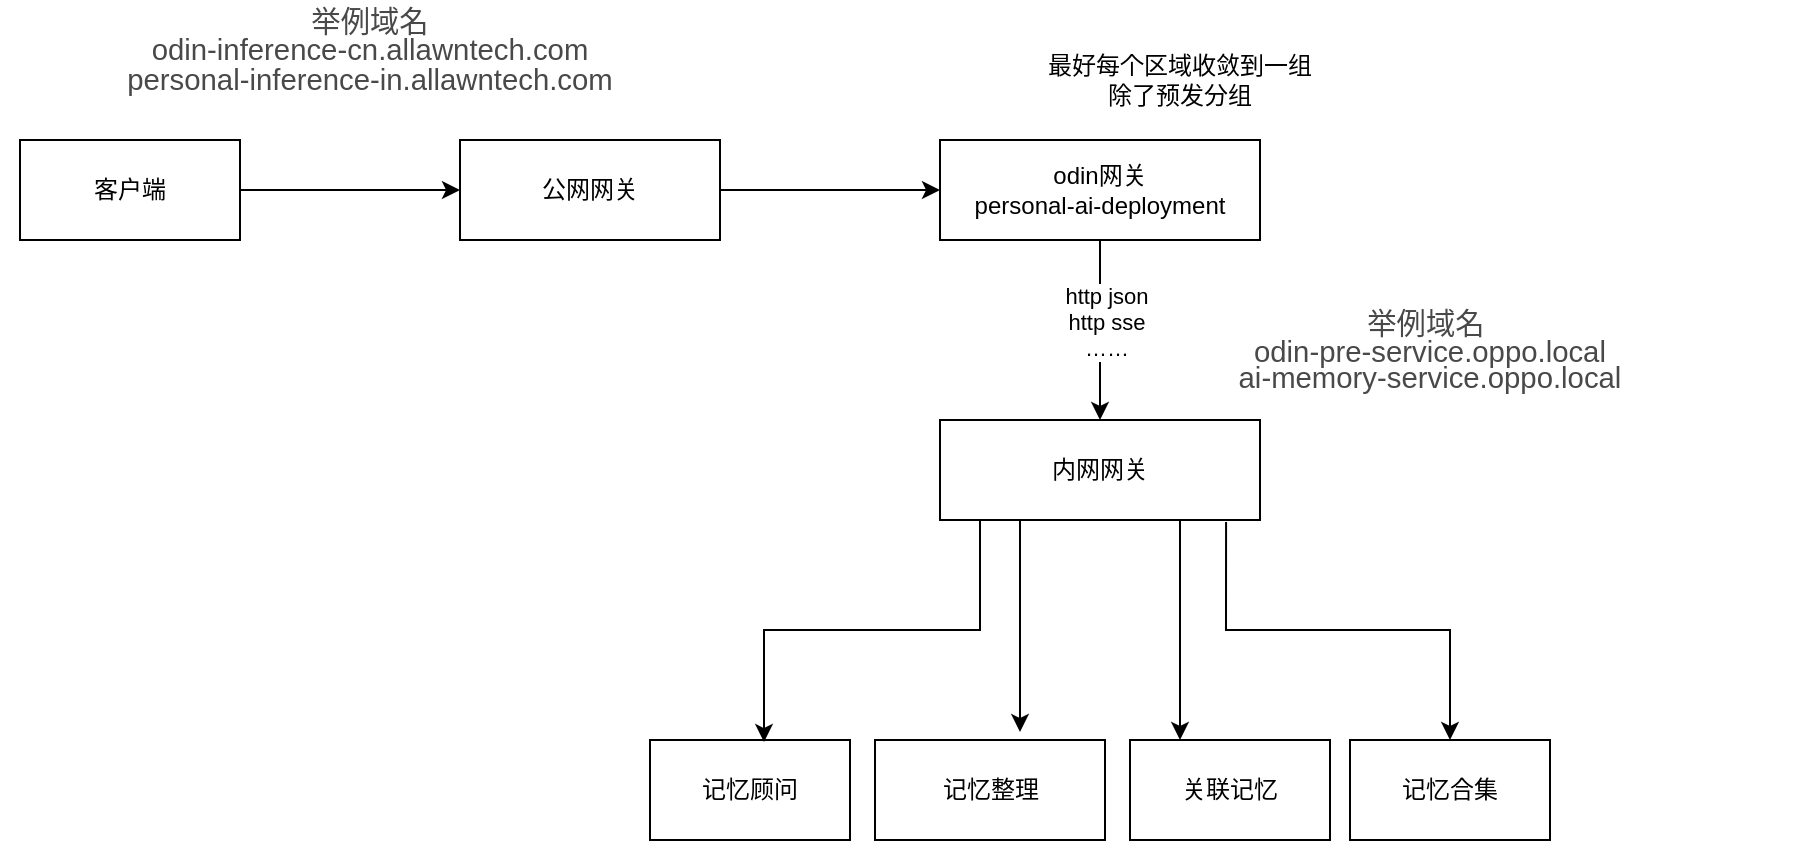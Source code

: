 <mxfile version="26.2.13">
  <diagram name="第 1 页" id="0SoZTpLjDrWjceOngaXI">
    <mxGraphModel dx="2255" dy="769" grid="1" gridSize="10" guides="1" tooltips="1" connect="1" arrows="1" fold="1" page="1" pageScale="1" pageWidth="827" pageHeight="1169" math="0" shadow="0">
      <root>
        <mxCell id="0" />
        <mxCell id="1" parent="0" />
        <mxCell id="maV9hu9B-Oq1pYv03Z-j-4" style="edgeStyle=orthogonalEdgeStyle;rounded=0;orthogonalLoop=1;jettySize=auto;html=1;exitX=1;exitY=0.5;exitDx=0;exitDy=0;entryX=0;entryY=0.5;entryDx=0;entryDy=0;" edge="1" parent="1" source="maV9hu9B-Oq1pYv03Z-j-2" target="maV9hu9B-Oq1pYv03Z-j-3">
          <mxGeometry relative="1" as="geometry" />
        </mxCell>
        <mxCell id="maV9hu9B-Oq1pYv03Z-j-2" value="客户端" style="rounded=0;whiteSpace=wrap;html=1;" vertex="1" parent="1">
          <mxGeometry x="-240" y="190" width="110" height="50" as="geometry" />
        </mxCell>
        <mxCell id="maV9hu9B-Oq1pYv03Z-j-6" style="edgeStyle=orthogonalEdgeStyle;rounded=0;orthogonalLoop=1;jettySize=auto;html=1;exitX=1;exitY=0.5;exitDx=0;exitDy=0;" edge="1" parent="1" source="maV9hu9B-Oq1pYv03Z-j-3" target="maV9hu9B-Oq1pYv03Z-j-5">
          <mxGeometry relative="1" as="geometry" />
        </mxCell>
        <mxCell id="maV9hu9B-Oq1pYv03Z-j-3" value="公网网关" style="rounded=0;whiteSpace=wrap;html=1;" vertex="1" parent="1">
          <mxGeometry x="-20" y="190" width="130" height="50" as="geometry" />
        </mxCell>
        <mxCell id="maV9hu9B-Oq1pYv03Z-j-8" style="edgeStyle=orthogonalEdgeStyle;rounded=0;orthogonalLoop=1;jettySize=auto;html=1;exitX=0.5;exitY=1;exitDx=0;exitDy=0;entryX=0.5;entryY=0;entryDx=0;entryDy=0;" edge="1" parent="1" source="maV9hu9B-Oq1pYv03Z-j-5" target="maV9hu9B-Oq1pYv03Z-j-7">
          <mxGeometry relative="1" as="geometry" />
        </mxCell>
        <mxCell id="maV9hu9B-Oq1pYv03Z-j-9" value="http json&lt;br&gt;http sse&lt;br&gt;……" style="edgeLabel;html=1;align=center;verticalAlign=middle;resizable=0;points=[];" vertex="1" connectable="0" parent="maV9hu9B-Oq1pYv03Z-j-8">
          <mxGeometry x="-0.1" y="3" relative="1" as="geometry">
            <mxPoint as="offset" />
          </mxGeometry>
        </mxCell>
        <mxCell id="maV9hu9B-Oq1pYv03Z-j-5" value="odin网关&lt;br&gt;personal-ai-deployment" style="rounded=0;whiteSpace=wrap;html=1;" vertex="1" parent="1">
          <mxGeometry x="220" y="190" width="160" height="50" as="geometry" />
        </mxCell>
        <mxCell id="maV9hu9B-Oq1pYv03Z-j-19" style="edgeStyle=orthogonalEdgeStyle;rounded=0;orthogonalLoop=1;jettySize=auto;html=1;exitX=0.75;exitY=1;exitDx=0;exitDy=0;entryX=0.25;entryY=0;entryDx=0;entryDy=0;" edge="1" parent="1" source="maV9hu9B-Oq1pYv03Z-j-7" target="maV9hu9B-Oq1pYv03Z-j-12">
          <mxGeometry relative="1" as="geometry" />
        </mxCell>
        <mxCell id="maV9hu9B-Oq1pYv03Z-j-20" style="edgeStyle=orthogonalEdgeStyle;rounded=0;orthogonalLoop=1;jettySize=auto;html=1;exitX=0.894;exitY=1.02;exitDx=0;exitDy=0;entryX=0.5;entryY=0;entryDx=0;entryDy=0;exitPerimeter=0;" edge="1" parent="1" source="maV9hu9B-Oq1pYv03Z-j-7" target="maV9hu9B-Oq1pYv03Z-j-13">
          <mxGeometry relative="1" as="geometry" />
        </mxCell>
        <mxCell id="maV9hu9B-Oq1pYv03Z-j-7" value="内网网关" style="rounded=0;whiteSpace=wrap;html=1;" vertex="1" parent="1">
          <mxGeometry x="220" y="330" width="160" height="50" as="geometry" />
        </mxCell>
        <mxCell id="maV9hu9B-Oq1pYv03Z-j-10" value="记忆顾问" style="rounded=0;whiteSpace=wrap;html=1;" vertex="1" parent="1">
          <mxGeometry x="75" y="490" width="100" height="50" as="geometry" />
        </mxCell>
        <mxCell id="maV9hu9B-Oq1pYv03Z-j-11" value="记忆整理" style="rounded=0;whiteSpace=wrap;html=1;" vertex="1" parent="1">
          <mxGeometry x="187.5" y="490" width="115" height="50" as="geometry" />
        </mxCell>
        <mxCell id="maV9hu9B-Oq1pYv03Z-j-12" value="关联记忆" style="rounded=0;whiteSpace=wrap;html=1;" vertex="1" parent="1">
          <mxGeometry x="315" y="490" width="100" height="50" as="geometry" />
        </mxCell>
        <mxCell id="maV9hu9B-Oq1pYv03Z-j-13" value="记忆合集" style="rounded=0;whiteSpace=wrap;html=1;" vertex="1" parent="1">
          <mxGeometry x="425" y="490" width="100" height="50" as="geometry" />
        </mxCell>
        <mxCell id="maV9hu9B-Oq1pYv03Z-j-14" value="&lt;span data-copy-origin=&quot;https://odocs.myoas.com&quot; data-docs-delta=&quot;[[20,&amp;quot;odin-inference-cn.allawntech.com&amp;quot;]]&quot;&gt;&lt;p style=&quot;line-height: 100%;margin-bottom: 0pt;margin-top: 0pt;font-size: 11pt;color: #494949;&quot; class=&quot;ql-direction-ltr&quot;&gt;&lt;span data-comment-guid=&quot;comment-kPgM4mOFd5TCmoWD&quot; class=&quot;ql-author-7945 ql-commented ql-commented-background&quot;&gt;举例域名 &lt;br&gt;odin-inference-cn.allawntech.com&lt;br&gt;&lt;span data-copy-origin=&quot;https://odocs.myoas.com&quot; data-docs-delta=&quot;[[20,&amp;quot;personal-inference-in.allawntech.com&amp;quot;]]&quot;&gt;&lt;/span&gt;&lt;/span&gt;&lt;/p&gt;&lt;p style=&quot;line-height: 100%;margin-bottom: 0pt;margin-top: 0pt;font-size: 11pt;color: #494949;&quot; class=&quot;ql-direction-ltr&quot;&gt;&lt;span style=&quot;&quot; class=&quot;ql-author-7945&quot;&gt;personal-inference-in.allawntech.com&lt;/span&gt;&lt;/p&gt;&lt;/span&gt;" style="text;html=1;align=center;verticalAlign=middle;whiteSpace=wrap;rounded=0;" vertex="1" parent="1">
          <mxGeometry x="-250" y="120" width="370" height="50" as="geometry" />
        </mxCell>
        <mxCell id="maV9hu9B-Oq1pYv03Z-j-15" value="&lt;span data-copy-origin=&quot;https://odocs.myoas.com&quot; data-docs-delta=&quot;[[20,&amp;quot;odin-inference-cn.allawntech.com&amp;quot;]]&quot;&gt;&lt;p style=&quot;line-height: 100%;margin-bottom: 0pt;margin-top: 0pt;font-size: 11pt;color: #494949;&quot; class=&quot;ql-direction-ltr&quot;&gt;&lt;span data-comment-guid=&quot;comment-kPgM4mOFd5TCmoWD&quot; class=&quot;ql-author-7945 ql-commented ql-commented-background&quot;&gt;举例域名&amp;nbsp;&lt;br&gt;&lt;span data-copy-origin=&quot;https://odocs.myoas.com&quot; data-docs-delta=&quot;[[20,&amp;quot;odin-pre-service.oppo.local&amp;quot;]]&quot;&gt;&lt;/span&gt;&lt;/span&gt;&lt;/p&gt;&lt;p style=&quot;line-height: 100%; margin-bottom: 0pt; margin-top: 0pt; color: rgb(73, 73, 73);&quot; class=&quot;ql-direction-ltr&quot;&gt;&lt;span style=&quot;&quot; class=&quot;ql-author-7945&quot;&gt;&lt;font color=&quot;#494949&quot;&gt;&lt;span style=&quot;font-size: 11pt;&quot;&gt;odin-pre-service.oppo.local&lt;/span&gt;&lt;/font&gt;&lt;br&gt;&lt;font color=&quot;#494949&quot;&gt;&lt;span style=&quot;font-size: 14.667px;&quot;&gt;ai-memory-service.oppo.local&lt;/span&gt;&lt;/font&gt;&lt;br&gt;&lt;/span&gt;&lt;/p&gt;&lt;/span&gt;" style="text;html=1;align=center;verticalAlign=middle;whiteSpace=wrap;rounded=0;" vertex="1" parent="1">
          <mxGeometry x="280" y="270" width="370" height="50" as="geometry" />
        </mxCell>
        <mxCell id="maV9hu9B-Oq1pYv03Z-j-16" value="最好每个区域收敛到一组&lt;br&gt;除了预发分组" style="text;html=1;align=center;verticalAlign=middle;whiteSpace=wrap;rounded=0;" vertex="1" parent="1">
          <mxGeometry x="265" y="140" width="150" height="40" as="geometry" />
        </mxCell>
        <mxCell id="maV9hu9B-Oq1pYv03Z-j-17" style="edgeStyle=orthogonalEdgeStyle;rounded=0;orthogonalLoop=1;jettySize=auto;html=1;exitX=0.125;exitY=1;exitDx=0;exitDy=0;entryX=0.57;entryY=0.02;entryDx=0;entryDy=0;entryPerimeter=0;exitPerimeter=0;" edge="1" parent="1" source="maV9hu9B-Oq1pYv03Z-j-7" target="maV9hu9B-Oq1pYv03Z-j-10">
          <mxGeometry relative="1" as="geometry" />
        </mxCell>
        <mxCell id="maV9hu9B-Oq1pYv03Z-j-18" style="edgeStyle=orthogonalEdgeStyle;rounded=0;orthogonalLoop=1;jettySize=auto;html=1;exitX=0.25;exitY=1;exitDx=0;exitDy=0;" edge="1" parent="1" source="maV9hu9B-Oq1pYv03Z-j-7">
          <mxGeometry relative="1" as="geometry">
            <mxPoint x="260" y="486" as="targetPoint" />
          </mxGeometry>
        </mxCell>
      </root>
    </mxGraphModel>
  </diagram>
</mxfile>
